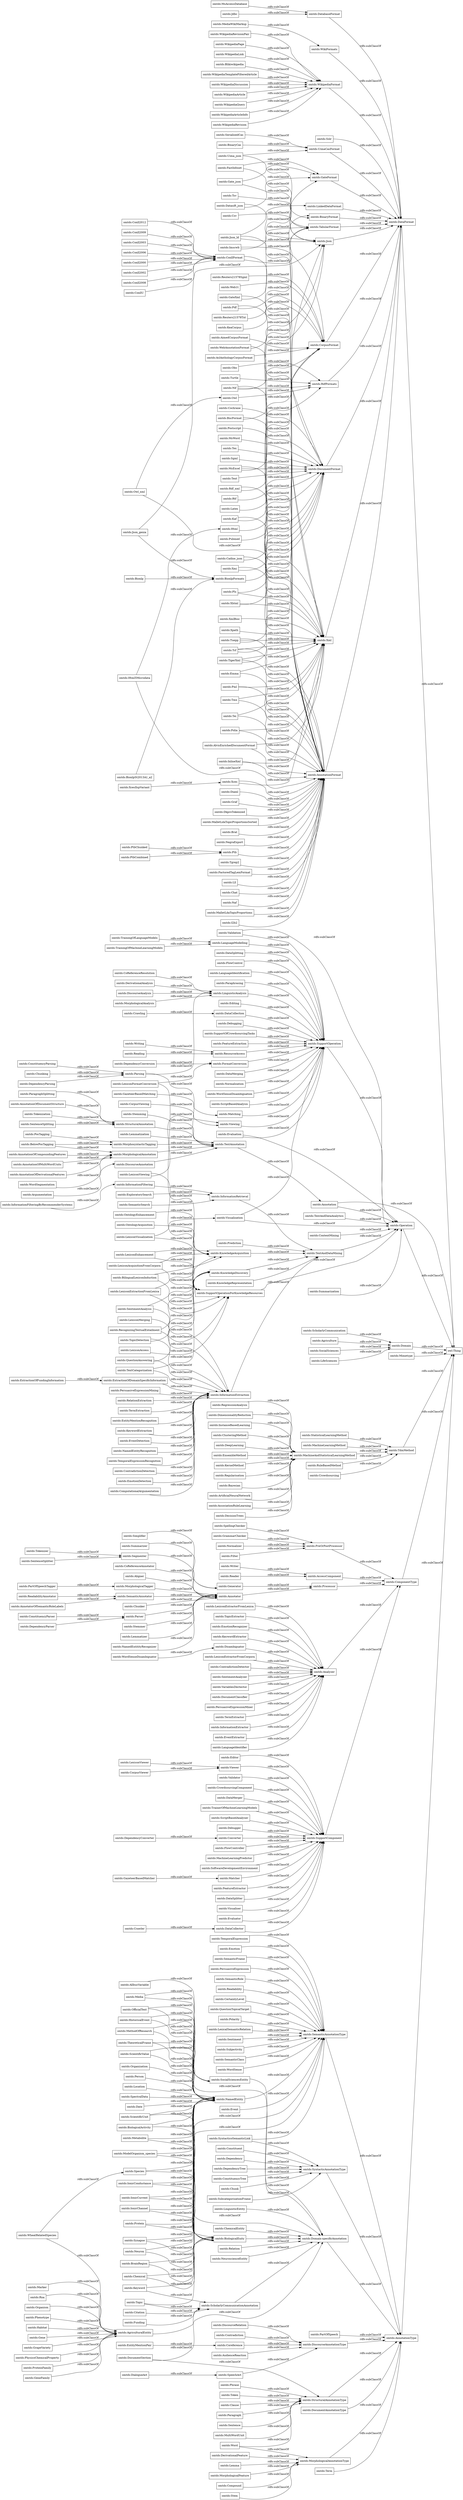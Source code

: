 digraph ar2dtool_diagram { 
rankdir=LR;
size="1000"
node [shape = rectangle, color="black"]; "omtds:DocumentSection" "omtds:Event" "omtds:MachineLearningMethod" "omtds:Reuters21578Txt" "omtds:BiologicalEnity" "omtds:Keyword" "omtds:AlvisEnrichedDocumentFormat" "omtds:Phenotype" "omtds:DecisionTrees" "omtds:MorphologicalAnalysis" "omtds:Owl" "omtds:Conll2003" "omtds:Stem" "omtds:DocumentClassifier" "omtds:Habitat" "omtds:DependencyParser" "omtds:TextAndDataMining" "omtds:Lll" "omtds:DataSplitting" "omtds:FlowControl" "omtds:GateXml" "omtds:SentimentAnalysis" "omtds:TemporalExpression" "omtds:Emotion" "omtds:LanguageIdentification" "omtds:PtbCombined" "omtds:ScientificUnit" "omtds:BiologicalActivity" "omtds:DiscourceRelation" "omtds:RegressionAnalysis" "omtds:Xhtml" "omtds:SemanticFrame" "omtds:Chunker" "omtds:Blikiwikipedia" "omtds:RecognizingTextualEntailment" "omtds:LexiconEnhancement" "omtds:PersuasiveExpression" "omtds:Chat" "omtds:PersuasiveExpressionMiner" "omtds:NamedEntityRecognition" "omtds:Constituent" "omtds:Cochrane" "omtds:Agriculture" "omtds:Tcf" "omtds:Parsing" "omtds:DocumentAnnotationType" "omtds:TermExtractor" "omtds:Paragraph" "omtds:Metabolite" "omtds:Kaf" "omtds:UimaCasFormat" "omtds:DataFormat" "omtds:DimensionalityReduction" "omtds:Media" "omtds:KeaCorpus" "omtds:WikipediaTemplateFilteredArticle" "omtds:SemanticRole" "omtds:GazeteerBasedMatcher" "omtds:Gate_json" "omtds:Generator" "omtds:Contradiction" "omtds:Naf" "omtds:AnnotationOfDocumentStructure" "omtds:SoftwareDevelopmentEnvironment" "omtds:SupportOperation" "omtds:Tsv" "omtds:Argumentation" "omtds:ExploratorySearch" "omtds:Conll2006" "omtds:Postscript" "omtds:Filter" "omtds:ModelOrganism_species" "omtds:Csv" "omtds:Parser" "omtds:ConstituencyParsing" "omtds:InformationExtractor" "omtds:AimedCorpusFormat" "omtds:SyntacticoSemanticLink" "omtds:Stemming" "omtds:ScholarlyCommunicationAnnotation" "omtds:Word" "omtds:Converter" "omtds:NamedEntity" "omtds:XcesIlspVariant" "omtds:Conll2000" "omtds:Paraphrasing" "omtds:DocumentFormat" "omtds:MalletLdaTopicProportions" "omtds:Sentence" "omtds:Gene" "omtds:Emma" "omtds:FeatureExtractor" "omtds:Operation" "omtds:Mimetype" "omtds:Chunk" "omtds:XmlBioc" "omtds:Stemmer" "omtds:WordSegmentation" "omtds:InformationRetrieval" "omtds:KnowledgeRepresentation" "omtds:Datasift_json" "omtds:AclAnthologyCorpusFormat" "omtds:ResourceAccess" "omtds:InformationExtraction" "omtds:ConstituencyParser" "omtds:TigerXml" "omtds:Reader" "omtds:LinkedDataFormat" "omtds:DiscourseAnnotationType" "omtds:Validation" "omtds:Tokenizer" "omtds:Lemmatizer" "omtds:Html" "omtds:NamedEntitityRecognizer" "omtds:InstanceBasedLearning" "omtds:TrainingOfMachineLearningModels" "omtds:DataSplitter" "omtds:Cadixe_json" "omtds:RuleBasedMethod" "omtds:Crowdsourcing" "omtds:IonicConductance" "omtds:Json_ld" "omtds:Diaml" "omtds:WikipediaDiscussion" "omtds:EntityMentionPair" "omtds:Disambiguator" "omtds:TemporalExpressionRecognition" "omtds:AgriculturalEntity" "omtds:SentenceSplitter" "omtds:PartOfSpeechTagger" "omtds:FastInfoset" "omtds:Term" "omtds:Visualiser" "omtds:Reuters21578Sgml" "omtds:TopicDetection" "omtds:Tex" "omtds:Readability" "omtds:NeuroscienceEntity" "omtds:Matching" "omtds:Segmenter" "omtds:ContradictionDetection" "omtds:Owl_xml" "omtds:Domain-specificAnnotation" "omtds:Organization" "omtds:EventExtractor" "omtds:LexiconViewer" "omtds:CorpusViewing" "omtds:CoReferenceAnnotator" "omtds:SpellingChecker" "omtds:GateFormat" "omtds:Aligner" "omtds:WordSenseDisambiguator" "omtds:Compound" "omtds:Tokenization" "omtds:GrapeVariety" "omtds:ClusteringMethod" "omtds:Conll2002" "omtds:MediaWikiMarkup" "omtds:LexiconAccess" "omtds:CoReferenceResolution" "omtds:Html5Microdata" "omtds:DatabaseFormat" "omtds:LexiconAcquisitionFromCorpora" "omtds:AnnotationOfCompoundingFeatures" "omtds:OfficialText" "omtds:LanguageIdentifier" "omtds:Debugging" "omtds:LexiconExtractorFromLexica" "omtds:PosTagging" "omtds:BilingualLexiconInduction" "omtds:Ptb" "omtds:Evaluator" "omtds:Processor" "omtds:LanguageModelling" "omtds:WikiFormats" "omtds:CertaintyLevel" "omtds:MachineAndStatisticalLearningMethod" "omtds:Pml" "omtds:AnnotationFormat" "omtds:Matcher" "omtds:PhysicoChemicalProperty" "omtds:SupportOfCrowdsourcingTasks" "omtds:QuestionTopicalTarget" "omtds:Polarity" "omtds:EmotionDetection" "omtds:Citation" "omtds:LexicalSemanticRelation" "omtds:WikipediaArticle" "omtds:Editor" "omtds:FeatureExtraction" "omtds:TopicExtractor" "omtds:DeepLearning" "omtds:DataCollector" "omtds:AccessComponent" "omtds:ComputationalArgumentation" "omtds:Conll2008" "omtds:IonicChannel" "omtds:ContentMining" "omtds:MorphologicalAnnotationType" "omtds:SubcategorizationFrame" "omtds:EnsembleMethod" "omtds:ProteinFamily" "omtds:TextCategorization" "omtds:StructuralAnnotation" "omtds:Imscwb" "omtds:WheatRelatedSpecies" "omtds:MsExcel" "omtds:GrammarChecker" "omtds:DialogueAct" "omtds:AnnotationOfMultiWordUnits" "omtds:Domain" "omtds:DependencyConversion" "omtds:FormatConversion" "omtds:QuestionAnswering" "omtds:Neuron" "omtds:Topic" "omtds:Person" "omtds:LinguisticEntity" "omtds:Lemmatization" "omtds:Summarizer" "omtds:WikipediaQuery" "omtds:LinguisticAnalysis" "omtds:SemanticSearch" "omtds:DerivationalAnalysis" "omtds:Xml" "omtds:Sentiment" "omtds:MorphosyntacticTagging" "omtds:WikipediaArticleInfo" "omtds:Nif" "omtds:WikipediaFormat" "omtds:SyntacticAnnotationType" "omtds:Writing" "omtds:TdmMethod" "omtds:Pubmed" "omtds:Xpath" "omtds:DerivationalFeature" "omtds:Chunking" "omtds:BinaryFormat" "omtds:Species" "omtds:Evaluation" "omtds:KernelMethod" "omtds:CorpusViewer" "omtds:LexiconViewing" "omtds:LexiconFormatConversion" "omtds:DiscourseAnalysis" "omtds:SupportOperationForKnowledgeResources" "omtds:Validator" "omtds:Regularisation" "omtds:InformationFiltering" "omtds:BinaryCas" "omtds:Xmi" "omtds:DiscourseAnnotation" "omtds:CrowdsourcingComponent" "omtds:Synapse" "omtds:SocialSciences" "omtds:EmotionRecognizer" "omtds:Viewer" "omtds:Jdbc" "omtds:Graf" "omtds:Json" "omtds:MorphologicalAnnotation" "omtds:MultiWordUnit" "omtds:WikipediaRevision" "omtds:ExtractionOfDomainSpecificInformation" "omtds:LexiconExtractionFromLexica" "omtds:Phrase" "omtds:Bayesian" "omtds:Simplifier" "omtds:Summarization" "omtds:TrainerOfMachineLearningModels" "omtds:WikipediaRevisionPair" "omtds:Annotation" "omtds:DataMerging" "omtds:GeneFamily" "omtds:Normalization" "omtds:Coreference" "omtds:BrainRegion" "omtds:KnowledgeAcquisition" "omtds:SupportComponent" "omtds:DkproTokenized" "omtds:StatisticalLearningMethod" "omtds:Lemma" "omtds:OntologyEnhancement" "omtds:MorphologicalFeature" "omtds:Location" "omtds:PartOfSpeech" "omtds:WordSenseDisambiguation" "omtds:Uima_json" "omtds:TextAnnotation" "omtds:PtbChunked" "omtds:WebAnnotationFormat" "omtds:KeywordExtractor" "omtds:Crawler" "omtds:RdfFormats" "omtds:PreOrPostProcessor" "omtds:OntologyAcquisition" "omtds:DependencyParsing" "omtds:Json_genia" "omtds:SemanticAnnotationType" "omtds:SerializedCas" "omtds:ExtractionOfFundingInformation" "omtds:Annotator" "omtds:ConllU" "omtds:MethodOfResearch" "omtds:HistoricalEvent" "omtds:Web1t" "omtds:Bionlp" "omtds:LexiconExtractorFromCorpora" "omtds:WikipediaPage" "omtds:Solr" "omtds:Tmx" "omtds:GazeteerBasedMatching" "omtds:ChemicalEntity" "omtds:PersuasiveExpressionMining" "omtds:Tei" "omtds:InformationFilteringByRecommenderSystems" "omtds:Xces" "omtds:Analyzer" "omtds:RelationExtraction" "omtds:TextAndDataAnalytics" "omtds:ScriptBasedAnalyser" "omtds:Brat" "omtds:Conll2012" "omtds:Normalizer" "omtds:TrainingOfLanguageModels" "omtds:Pls" "omtds:ScriptBasedAnalysis" "omtds:ArtificialNeuralNetwork" "omtds:Dependency" "omtds:Token" "omtds:ContradictionDetector" "omtds:Debugger" "omtds:DependencyConverter" "omtds:NegraExport" "omtds:Tgrep2" "omtds:TermExtraction" "omtds:SocialSciencesEntity" "omtds:ReadabilityAnnotator" "omtds:MorphologicalTagger" "omtds:AnnotationOfDerivationalFeatures" "omtds:Folia" "omtds:Protein" "omtds:KnowledgeDiscovery" "omtds:IonicCurrent" "omtds:MsAccessDatabase" "omtds:BionlpSt2013A1_a2" "omtds:DependencyTree" "omtds:Subjectivity" "omtds:TheoreticalFrame" "omtds:SentimentAnalyzer" "omtds:Crawling" "omtds:Conll2009" "omtds:Marker" "omtds:DataCollection" "omtds:EntityMentionRecognition" "omtds:Obo" "omtds:ScientificValue" "omtds:KeywordExtraction" "omtds:Viewing" "omtds:SentenceSplitting" "omtds:FlowController" "omtds:MsWord" "omtds:EventDetection" "omtds:SpectralData" "omtds:Turtle" "omtds:Rna" "omtds:FactoredTagLemFormat" "omtds:Chemical" "omtds:MachineLearningPredictor" "omtds:Date" "omtds:Funding" "omtds:SemanticClass" "omtds:Sgml" "omtds:AudienceReaction" "omtds:AssociationRuleLearning" "omtds:Text" "omtds:Tuepp" "omtds:BncFormat" "omtds:LexiconMerging" "omtds:SpeechAct" "omtds:I2b2" "omtds:Reading" "omtds:Rtf" "omtds:ConllFormat" "omtds:DataMerger" "omtds:AnnotationType" "omtds:SemanticAnnotator" "omtds:ComponentType" "omtds:BelowPosTagging" "omtds:LifeSciences" "omtds:VariablesDectector" "omtds:AnnotatorOfSemanticRoleLabels" "omtds:Editing" "omtds:StructuralAnnotationType" "omtds:Writer" "omtds:Visualization" "omtds:Latex" "omtds:ConstituencyTree" "omtds:LexiconVisualization" "omtds:Organism" "omtds:Prediction" "omtds:TabularFormat" "omtds:Pdf" "omtds:ScholarlyCommunication" "omtds:Clause" "omtds:AllbusVariable" "omtds:WordSense" "omtds:Rdf_xml" "omtds:InlineXml" "omtds:BionlpFormats" "omtds:CorpusFormat" "omtds:ParagraphSplitting" "omtds:WikipediaLink" "omtds:Relation" "omtds:MalletLdaTopicProportionsSorted" ; /*classes style*/
	"omtds:Sgml" -> "omtds:DocumentFormat" [ label = "rdfs:subClassOf" ];
	"omtds:Conll2003" -> "omtds:ConllFormat" [ label = "rdfs:subClassOf" ];
	"omtds:ContradictionDetection" -> "omtds:InformationExtraction" [ label = "rdfs:subClassOf" ];
	"omtds:ExtractionOfFundingInformation" -> "omtds:ExtractionOfDomainSpecificInformation" [ label = "rdfs:subClassOf" ];
	"omtds:CertaintyLevel" -> "omtds:SemanticAnnotationType" [ label = "rdfs:subClassOf" ];
	"omtds:GazeteerBasedMatching" -> "omtds:Matching" [ label = "rdfs:subClassOf" ];
	"omtds:ScholarlyCommunicationAnnotation" -> "omtds:Domain-specificAnnotation" [ label = "rdfs:subClassOf" ];
	"omtds:Bionlp" -> "omtds:BionlpFormats" [ label = "rdfs:subClassOf" ];
	"omtds:DatabaseFormat" -> "omtds:DataFormat" [ label = "rdfs:subClassOf" ];
	"omtds:EntityMentionPair" -> "omtds:Coreference" [ label = "rdfs:subClassOf" ];
	"omtds:WikipediaArticleInfo" -> "omtds:WikipediaFormat" [ label = "rdfs:subClassOf" ];
	"omtds:RecognizingTextualEntailment" -> "omtds:KnowledgeDiscovery" [ label = "rdfs:subClassOf" ];
	"omtds:RecognizingTextualEntailment" -> "omtds:InformationExtraction" [ label = "rdfs:subClassOf" ];
	"omtds:Solr" -> "omtds:DataFormat" [ label = "rdfs:subClassOf" ];
	"omtds:Reuters21578Sgml" -> "omtds:CorpusFormat" [ label = "rdfs:subClassOf" ];
	"omtds:BionlpFormats" -> "omtds:DocumentFormat" [ label = "rdfs:subClassOf" ];
	"omtds:InformationFilteringByRecommenderSystems" -> "omtds:InformationFiltering" [ label = "rdfs:subClassOf" ];
	"omtds:WikipediaQuery" -> "omtds:WikipediaFormat" [ label = "rdfs:subClassOf" ];
	"omtds:Csv" -> "omtds:TabularFormat" [ label = "rdfs:subClassOf" ];
	"omtds:KeaCorpus" -> "omtds:CorpusFormat" [ label = "rdfs:subClassOf" ];
	"omtds:Validation" -> "omtds:SupportOperation" [ label = "rdfs:subClassOf" ];
	"omtds:Validation" -> "omtds:Operation" [ label = "rdfs:subClassOf" ];
	"omtds:MachineAndStatisticalLearningMethod" -> "omtds:TdmMethod" [ label = "rdfs:subClassOf" ];
	"omtds:Stemming" -> "omtds:TextAnnotation" [ label = "rdfs:subClassOf" ];
	"omtds:LexicalSemanticRelation" -> "omtds:SemanticAnnotationType" [ label = "rdfs:subClassOf" ];
	"omtds:SupportComponent" -> "omtds:ComponentType" [ label = "rdfs:subClassOf" ];
	"omtds:WikipediaRevision" -> "omtds:WikipediaFormat" [ label = "rdfs:subClassOf" ];
	"omtds:ConllU" -> "omtds:ConllFormat" [ label = "rdfs:subClassOf" ];
	"omtds:AnnotationFormat" -> "omtds:DataFormat" [ label = "rdfs:subClassOf" ];
	"omtds:ScholarlyCommunication" -> "omtds:Domain" [ label = "rdfs:subClassOf" ];
	"omtds:Relation" -> "omtds:Domain-specificAnnotation" [ label = "rdfs:subClassOf" ];
	"omtds:FastInfoset" -> "omtds:GateFormat" [ label = "rdfs:subClassOf" ];
	"omtds:FastInfoset" -> "omtds:BinaryFormat" [ label = "rdfs:subClassOf" ];
	"omtds:LexiconExtractorFromLexica" -> "omtds:Analyzer" [ label = "rdfs:subClassOf" ];
	"omtds:MsAccessDatabase" -> "omtds:DatabaseFormat" [ label = "rdfs:subClassOf" ];
	"omtds:AnnotationOfDocumentStructure" -> "omtds:StructuralAnnotation" [ label = "rdfs:subClassOf" ];
	"omtds:Agriculture" -> "omtds:Domain" [ label = "rdfs:subClassOf" ];
	"omtds:Debugger" -> "omtds:SupportComponent" [ label = "rdfs:subClassOf" ];
	"omtds:LexiconMerging" -> "omtds:SupportOperationForKnowledgeResources" [ label = "rdfs:subClassOf" ];
	"omtds:ConllFormat" -> "omtds:TabularFormat" [ label = "rdfs:subClassOf" ];
	"omtds:ConllFormat" -> "omtds:AnnotationFormat" [ label = "rdfs:subClassOf" ];
	"omtds:Topic" -> "omtds:SemanticAnnotationType" [ label = "rdfs:subClassOf" ];
	"omtds:Topic" -> "omtds:ScholarlyCommunicationAnnotation" [ label = "rdfs:subClassOf" ];
	"omtds:RuleBasedMethod" -> "omtds:TdmMethod" [ label = "rdfs:subClassOf" ];
	"omtds:DiscourseAnnotation" -> "omtds:TextAnnotation" [ label = "rdfs:subClassOf" ];
	"omtds:DeepLearning" -> "omtds:MachineAndStatisticalLearningMethod" [ label = "rdfs:subClassOf" ];
	"omtds:Conll2009" -> "omtds:ConllFormat" [ label = "rdfs:subClassOf" ];
	"omtds:Rdf_xml" -> "omtds:Xml" [ label = "rdfs:subClassOf" ];
	"omtds:Rdf_xml" -> "omtds:RdfFormats" [ label = "rdfs:subClassOf" ];
	"omtds:AimedCorpusFormat" -> "omtds:CorpusFormat" [ label = "rdfs:subClassOf" ];
	"omtds:Editing" -> "omtds:SupportOperation" [ label = "rdfs:subClassOf" ];
	"omtds:LexiconExtractorFromCorpora" -> "omtds:Analyzer" [ label = "rdfs:subClassOf" ];
	"omtds:Crawling" -> "omtds:DataCollection" [ label = "rdfs:subClassOf" ];
	"omtds:DependencyParser" -> "omtds:Parser" [ label = "rdfs:subClassOf" ];
	"omtds:MorphologicalAnnotation" -> "omtds:TextAnnotation" [ label = "rdfs:subClassOf" ];
	"omtds:Lemma" -> "omtds:MorphologicalAnnotationType" [ label = "rdfs:subClassOf" ];
	"omtds:Web1t" -> "omtds:CorpusFormat" [ label = "rdfs:subClassOf" ];
	"omtds:SpectralData" -> "omtds:NamedEntity" [ label = "rdfs:subClassOf" ];
	"omtds:ConstituencyParsing" -> "omtds:Parsing" [ label = "rdfs:subClassOf" ];
	"omtds:Debugging" -> "omtds:SupportOperation" [ label = "rdfs:subClassOf" ];
	"omtds:TabularFormat" -> "omtds:DataFormat" [ label = "rdfs:subClassOf" ];
	"omtds:BilingualLexiconInduction" -> "omtds:SupportOperationForKnowledgeResources" [ label = "rdfs:subClassOf" ];
	"omtds:BilingualLexiconInduction" -> "omtds:KnowledgeAcquisition" [ label = "rdfs:subClassOf" ];
	"omtds:Crawler" -> "omtds:DataCollector" [ label = "rdfs:subClassOf" ];
	"omtds:PosTagging" -> "omtds:MorphosyntacticTagging" [ label = "rdfs:subClassOf" ];
	"omtds:KnowledgeRepresentation" -> "omtds:TextAndDataMining" [ label = "rdfs:subClassOf" ];
	"omtds:Tei" -> "omtds:Xml" [ label = "rdfs:subClassOf" ];
	"omtds:Tei" -> "omtds:AnnotationFormat" [ label = "rdfs:subClassOf" ];
	"omtds:Xhtml" -> "omtds:Xml" [ label = "rdfs:subClassOf" ];
	"omtds:Xhtml" -> "omtds:DocumentFormat" [ label = "rdfs:subClassOf" ];
	"omtds:SupportOperation" -> "omtds:Operation" [ label = "rdfs:subClassOf" ];
	"omtds:Media" -> "omtds:SocialSciencesEntity" [ label = "rdfs:subClassOf" ];
	"omtds:Media" -> "omtds:NamedEntity" [ label = "rdfs:subClassOf" ];
	"omtds:NamedEntityRecognition" -> "omtds:InformationExtraction" [ label = "rdfs:subClassOf" ];
	"omtds:InlineXml" -> "omtds:Xml" [ label = "rdfs:subClassOf" ];
	"omtds:InlineXml" -> "omtds:AnnotationFormat" [ label = "rdfs:subClassOf" ];
	"omtds:LexiconExtractionFromLexica" -> "omtds:SupportOperationForKnowledgeResources" [ label = "rdfs:subClassOf" ];
	"omtds:LexiconExtractionFromLexica" -> "omtds:KnowledgeAcquisition" [ label = "rdfs:subClassOf" ];
	"omtds:LexiconEnhancement" -> "omtds:SupportOperationForKnowledgeResources" [ label = "rdfs:subClassOf" ];
	"omtds:LexiconEnhancement" -> "omtds:KnowledgeAcquisition" [ label = "rdfs:subClassOf" ];
	"omtds:TdmMethod" -> "owl:Thing" [ label = "rdfs:subClassOf" ];
	"omtds:ScientificUnit" -> "omtds:NamedEntity" [ label = "rdfs:subClassOf" ];
	"omtds:ScientificUnit" -> "omtds:Domain-specificAnnotation" [ label = "rdfs:subClassOf" ];
	"omtds:MorphologicalAnalysis" -> "omtds:LinguisticAnalysis" [ label = "rdfs:subClassOf" ];
	"omtds:QuestionAnswering" -> "omtds:KnowledgeDiscovery" [ label = "rdfs:subClassOf" ];
	"omtds:QuestionAnswering" -> "omtds:InformationExtraction" [ label = "rdfs:subClassOf" ];
	"omtds:SerializedCas" -> "omtds:UimaCasFormat" [ label = "rdfs:subClassOf" ];
	"omtds:Term" -> "omtds:AnnotationType" [ label = "rdfs:subClassOf" ];
	"omtds:Gene" -> "omtds:AgriculturalEntity" [ label = "rdfs:subClassOf" ];
	"omtds:Stemmer" -> "omtds:Annotator" [ label = "rdfs:subClassOf" ];
	"omtds:OfficialText" -> "omtds:SocialSciencesEntity" [ label = "rdfs:subClassOf" ];
	"omtds:OfficialText" -> "omtds:NamedEntity" [ label = "rdfs:subClassOf" ];
	"omtds:Segmenter" -> "omtds:Annotator" [ label = "rdfs:subClassOf" ];
	"omtds:Neuron" -> "omtds:NamedEntity" [ label = "rdfs:subClassOf" ];
	"omtds:Neuron" -> "omtds:BiologicalEnity" [ label = "rdfs:subClassOf" ];
	"omtds:Tmx" -> "omtds:Xml" [ label = "rdfs:subClassOf" ];
	"omtds:Tmx" -> "omtds:AnnotationFormat" [ label = "rdfs:subClassOf" ];
	"omtds:Prediction" -> "omtds:TextAndDataMining" [ label = "rdfs:subClassOf" ];
	"omtds:MediaWikiMarkup" -> "omtds:WikiFormats" [ label = "rdfs:subClassOf" ];
	"omtds:Paragraph" -> "omtds:StructuralAnnotationType" [ label = "rdfs:subClassOf" ];
	"omtds:Graf" -> "omtds:AnnotationFormat" [ label = "rdfs:subClassOf" ];
	"omtds:ParagraphSplitting" -> "omtds:StructuralAnnotation" [ label = "rdfs:subClassOf" ];
	"omtds:MultiWordUnit" -> "omtds:StructuralAnnotationType" [ label = "rdfs:subClassOf" ];
	"omtds:WikiFormats" -> "omtds:DataFormat" [ label = "rdfs:subClassOf" ];
	"omtds:IonicChannel" -> "omtds:NamedEntity" [ label = "rdfs:subClassOf" ];
	"omtds:IonicChannel" -> "omtds:BiologicalEnity" [ label = "rdfs:subClassOf" ];
	"omtds:Habitat" -> "omtds:AgriculturalEntity" [ label = "rdfs:subClassOf" ];
	"omtds:SemanticRole" -> "omtds:SemanticAnnotationType" [ label = "rdfs:subClassOf" ];
	"omtds:I2b2" -> "omtds:AnnotationFormat" [ label = "rdfs:subClassOf" ];
	"omtds:DataFormat" -> "owl:Thing" [ label = "rdfs:subClassOf" ];
	"omtds:SemanticSearch" -> "omtds:InformationRetrieval" [ label = "rdfs:subClassOf" ];
	"omtds:Uima_json" -> "omtds:UimaCasFormat" [ label = "rdfs:subClassOf" ];
	"omtds:Uima_json" -> "omtds:Json" [ label = "rdfs:subClassOf" ];
	"omtds:Html" -> "omtds:DocumentFormat" [ label = "rdfs:subClassOf" ];
	"omtds:LinguisticEntity" -> "omtds:Domain-specificAnnotation" [ label = "rdfs:subClassOf" ];
	"omtds:LexiconVisualization" -> "omtds:Visualization" [ label = "rdfs:subClassOf" ];
	"omtds:LexiconVisualization" -> "omtds:SupportOperationForKnowledgeResources" [ label = "rdfs:subClassOf" ];
	"omtds:TermExtractor" -> "omtds:Analyzer" [ label = "rdfs:subClassOf" ];
	"omtds:Summarization" -> "omtds:Operation" [ label = "rdfs:subClassOf" ];
	"omtds:DimensionalityReduction" -> "omtds:MachineAndStatisticalLearningMethod" [ label = "rdfs:subClassOf" ];
	"omtds:Mimetype" -> "owl:Thing" [ label = "rdfs:subClassOf" ];
	"omtds:AlvisEnrichedDocumentFormat" -> "omtds:Xml" [ label = "rdfs:subClassOf" ];
	"omtds:AlvisEnrichedDocumentFormat" -> "omtds:AnnotationFormat" [ label = "rdfs:subClassOf" ];
	"omtds:BinaryCas" -> "omtds:UimaCasFormat" [ label = "rdfs:subClassOf" ];
	"omtds:Cadixe_json" -> "omtds:Json" [ label = "rdfs:subClassOf" ];
	"omtds:Cadixe_json" -> "omtds:AnnotationFormat" [ label = "rdfs:subClassOf" ];
	"omtds:WikipediaArticle" -> "omtds:WikipediaFormat" [ label = "rdfs:subClassOf" ];
	"omtds:TemporalExpressionRecognition" -> "omtds:InformationExtraction" [ label = "rdfs:subClassOf" ];
	"omtds:SentimentAnalysis" -> "omtds:KnowledgeDiscovery" [ label = "rdfs:subClassOf" ];
	"omtds:SentimentAnalysis" -> "omtds:InformationExtraction" [ label = "rdfs:subClassOf" ];
	"omtds:Evaluation" -> "omtds:SupportOperation" [ label = "rdfs:subClassOf" ];
	"omtds:Evaluation" -> "omtds:Operation" [ label = "rdfs:subClassOf" ];
	"omtds:Visualization" -> "omtds:SupportOperation" [ label = "rdfs:subClassOf" ];
	"omtds:Visualization" -> "omtds:Operation" [ label = "rdfs:subClassOf" ];
	"omtds:WikipediaRevisionPair" -> "omtds:WikipediaFormat" [ label = "rdfs:subClassOf" ];
	"omtds:Normalization" -> "omtds:SupportOperation" [ label = "rdfs:subClassOf" ];
	"omtds:Tcf" -> "omtds:Xml" [ label = "rdfs:subClassOf" ];
	"omtds:Tcf" -> "omtds:CorpusFormat" [ label = "rdfs:subClassOf" ];
	"omtds:Tcf" -> "omtds:AnnotationFormat" [ label = "rdfs:subClassOf" ];
	"omtds:GateFormat" -> "omtds:DataFormat" [ label = "rdfs:subClassOf" ];
	"omtds:Gate_json" -> "omtds:Json" [ label = "rdfs:subClassOf" ];
	"omtds:Gate_json" -> "omtds:GateFormat" [ label = "rdfs:subClassOf" ];
	"omtds:Analyzer" -> "omtds:ComponentType" [ label = "rdfs:subClassOf" ];
	"omtds:Emotion" -> "omtds:SemanticAnnotationType" [ label = "rdfs:subClassOf" ];
	"omtds:MsWord" -> "omtds:DocumentFormat" [ label = "rdfs:subClassOf" ];
	"omtds:Polarity" -> "omtds:SemanticAnnotationType" [ label = "rdfs:subClassOf" ];
	"omtds:AnnotationType" -> "owl:Thing" [ label = "rdfs:subClassOf" ];
	"omtds:SoftwareDevelopmentEnvironment" -> "omtds:SupportComponent" [ label = "rdfs:subClassOf" ];
	"omtds:LexiconAcquisitionFromCorpora" -> "omtds:SupportOperationForKnowledgeResources" [ label = "rdfs:subClassOf" ];
	"omtds:LexiconAcquisitionFromCorpora" -> "omtds:KnowledgeAcquisition" [ label = "rdfs:subClassOf" ];
	"omtds:TemporalExpression" -> "omtds:SemanticAnnotationType" [ label = "rdfs:subClassOf" ];
	"omtds:InformationRetrieval" -> "omtds:TextAndDataMining" [ label = "rdfs:subClassOf" ];
	"omtds:Viewing" -> "omtds:SupportOperation" [ label = "rdfs:subClassOf" ];
	"omtds:LinkedDataFormat" -> "omtds:DataFormat" [ label = "rdfs:subClassOf" ];
	"omtds:ReadabilityAnnotator" -> "omtds:SemanticAnnotator" [ label = "rdfs:subClassOf" ];
	"omtds:Xml" -> "omtds:DataFormat" [ label = "rdfs:subClassOf" ];
	"omtds:Phenotype" -> "omtds:AgriculturalEntity" [ label = "rdfs:subClassOf" ];
	"omtds:ProteinFamily" -> "omtds:AgriculturalEntity" [ label = "rdfs:subClassOf" ];
	"omtds:Citation" -> "omtds:ScholarlyCommunicationAnnotation" [ label = "rdfs:subClassOf" ];
	"omtds:Annotator" -> "omtds:Processor" [ label = "rdfs:subClassOf" ];
	"omtds:CorpusViewing" -> "omtds:Viewing" [ label = "rdfs:subClassOf" ];
	"omtds:SyntacticAnnotationType" -> "omtds:AnnotationType" [ label = "rdfs:subClassOf" ];
	"omtds:WikipediaDiscussion" -> "omtds:WikipediaFormat" [ label = "rdfs:subClassOf" ];
	"omtds:Pls" -> "omtds:Xml" [ label = "rdfs:subClassOf" ];
	"omtds:Pls" -> "omtds:DocumentFormat" [ label = "rdfs:subClassOf" ];
	"omtds:TopicDetection" -> "omtds:KnowledgeDiscovery" [ label = "rdfs:subClassOf" ];
	"omtds:TopicDetection" -> "omtds:InformationExtraction" [ label = "rdfs:subClassOf" ];
	"omtds:Marker" -> "omtds:AgriculturalEntity" [ label = "rdfs:subClassOf" ];
	"omtds:Event" -> "omtds:SemanticAnnotationType" [ label = "rdfs:subClassOf" ];
	"omtds:MachineLearningMethod" -> "omtds:TdmMethod" [ label = "rdfs:subClassOf" ];
	"omtds:OntologyAcquisition" -> "omtds:KnowledgeAcquisition" [ label = "rdfs:subClassOf" ];
	"omtds:WordSegmentation" -> "omtds:MorphologicalAnnotation" [ label = "rdfs:subClassOf" ];
	"omtds:TextAndDataMining" -> "omtds:Operation" [ label = "rdfs:subClassOf" ];
	"omtds:Keyword" -> "omtds:SemanticAnnotationType" [ label = "rdfs:subClassOf" ];
	"omtds:Keyword" -> "omtds:ScholarlyCommunicationAnnotation" [ label = "rdfs:subClassOf" ];
	"omtds:Reuters21578Txt" -> "omtds:CorpusFormat" [ label = "rdfs:subClassOf" ];
	"omtds:SyntacticoSemanticLink" -> "omtds:SyntacticAnnotationType" [ label = "rdfs:subClassOf" ];
	"omtds:SyntacticoSemanticLink" -> "omtds:SemanticAnnotationType" [ label = "rdfs:subClassOf" ];
	"omtds:Writing" -> "omtds:ResourceAccess" [ label = "rdfs:subClassOf" ];
	"omtds:KeywordExtractor" -> "omtds:Analyzer" [ label = "rdfs:subClassOf" ];
	"omtds:Imscwb" -> "omtds:TabularFormat" [ label = "rdfs:subClassOf" ];
	"omtds:Imscwb" -> "omtds:CorpusFormat" [ label = "rdfs:subClassOf" ];
	"omtds:Writer" -> "omtds:AccessComponent" [ label = "rdfs:subClassOf" ];
	"omtds:ModelOrganism_species" -> "omtds:NamedEntity" [ label = "rdfs:subClassOf" ];
	"omtds:ModelOrganism_species" -> "omtds:BiologicalEnity" [ label = "rdfs:subClassOf" ];
	"omtds:DocumentClassifier" -> "omtds:Analyzer" [ label = "rdfs:subClassOf" ];
	"omtds:DiscourseAnnotationType" -> "omtds:AnnotationType" [ label = "rdfs:subClassOf" ];
	"omtds:Stem" -> "omtds:MorphologicalAnnotationType" [ label = "rdfs:subClassOf" ];
	"omtds:Generator" -> "omtds:Processor" [ label = "rdfs:subClassOf" ];
	"omtds:RelationExtraction" -> "omtds:InformationExtraction" [ label = "rdfs:subClassOf" ];
	"omtds:SemanticAnnotationType" -> "omtds:AnnotationType" [ label = "rdfs:subClassOf" ];
	"omtds:Processor" -> "omtds:ComponentType" [ label = "rdfs:subClassOf" ];
	"omtds:Obo" -> "omtds:RdfFormats" [ label = "rdfs:subClassOf" ];
	"omtds:NeuroscienceEntity" -> "omtds:Domain-specificAnnotation" [ label = "rdfs:subClassOf" ];
	"omtds:ContradictionDetector" -> "omtds:Analyzer" [ label = "rdfs:subClassOf" ];
	"omtds:EventDetection" -> "omtds:InformationExtraction" [ label = "rdfs:subClassOf" ];
	"omtds:AnnotatorOfSemanticRoleLabels" -> "omtds:SemanticAnnotator" [ label = "rdfs:subClassOf" ];
	"omtds:Reader" -> "omtds:AccessComponent" [ label = "rdfs:subClassOf" ];
	"omtds:DkproTokenized" -> "omtds:AnnotationFormat" [ label = "rdfs:subClassOf" ];
	"omtds:Contradiction" -> "omtds:DiscourseAnnotationType" [ label = "rdfs:subClassOf" ];
	"omtds:IonicCurrent" -> "omtds:NamedEntity" [ label = "rdfs:subClassOf" ];
	"omtds:IonicCurrent" -> "omtds:BiologicalEnity" [ label = "rdfs:subClassOf" ];
	"omtds:Datasift_json" -> "omtds:Json" [ label = "rdfs:subClassOf" ];
	"omtds:Datasift_json" -> "omtds:GateFormat" [ label = "rdfs:subClassOf" ];
	"omtds:Rtf" -> "omtds:DocumentFormat" [ label = "rdfs:subClassOf" ];
	"omtds:DataCollector" -> "omtds:SupportComponent" [ label = "rdfs:subClassOf" ];
	"omtds:SubcategorizationFrame" -> "omtds:SyntacticAnnotationType" [ label = "rdfs:subClassOf" ];
	"omtds:Diaml" -> "omtds:AnnotationFormat" [ label = "rdfs:subClassOf" ];
	"omtds:BncFormat" -> "omtds:Xml" [ label = "rdfs:subClassOf" ];
	"omtds:BncFormat" -> "omtds:CorpusFormat" [ label = "rdfs:subClassOf" ];
	"omtds:Date" -> "omtds:NamedEntity" [ label = "rdfs:subClassOf" ];
	"omtds:PartOfSpeech" -> "omtds:AnnotationType" [ label = "rdfs:subClassOf" ];
	"omtds:Tokenizer" -> "omtds:Segmenter" [ label = "rdfs:subClassOf" ];
	"omtds:StructuralAnnotationType" -> "omtds:AnnotationType" [ label = "rdfs:subClassOf" ];
	"omtds:ConstituencyTree" -> "omtds:SyntacticAnnotationType" [ label = "rdfs:subClassOf" ];
	"omtds:ComputationalArgumentation" -> "omtds:InformationExtraction" [ label = "rdfs:subClassOf" ];
	"omtds:TheoreticalFrame" -> "omtds:SocialSciencesEntity" [ label = "rdfs:subClassOf" ];
	"omtds:TheoreticalFrame" -> "omtds:NamedEntity" [ label = "rdfs:subClassOf" ];
	"omtds:Constituent" -> "omtds:SyntacticAnnotationType" [ label = "rdfs:subClassOf" ];
	"omtds:Sentence" -> "omtds:StructuralAnnotationType" [ label = "rdfs:subClassOf" ];
	"omtds:Text" -> "omtds:DocumentFormat" [ label = "rdfs:subClassOf" ];
	"omtds:CorpusViewer" -> "omtds:Viewer" [ label = "rdfs:subClassOf" ];
	"omtds:SentimentAnalyzer" -> "omtds:Analyzer" [ label = "rdfs:subClassOf" ];
	"omtds:EnsembleMethod" -> "omtds:MachineAndStatisticalLearningMethod" [ label = "rdfs:subClassOf" ];
	"omtds:GeneFamily" -> "omtds:AgriculturalEntity" [ label = "rdfs:subClassOf" ];
	"omtds:Simplifier" -> "omtds:Generator" [ label = "rdfs:subClassOf" ];
	"omtds:MalletLdaTopicProportionsSorted" -> "omtds:AnnotationFormat" [ label = "rdfs:subClassOf" ];
	"omtds:Protein" -> "omtds:NamedEntity" [ label = "rdfs:subClassOf" ];
	"omtds:Protein" -> "omtds:BiologicalEnity" [ label = "rdfs:subClassOf" ];
	"omtds:Conll2000" -> "omtds:ConllFormat" [ label = "rdfs:subClassOf" ];
	"omtds:BrainRegion" -> "omtds:NamedEntity" [ label = "rdfs:subClassOf" ];
	"omtds:BrainRegion" -> "omtds:BiologicalEnity" [ label = "rdfs:subClassOf" ];
	"omtds:VariablesDectector" -> "omtds:Analyzer" [ label = "rdfs:subClassOf" ];
	"omtds:CoReferenceResolution" -> "omtds:LinguisticAnalysis" [ label = "rdfs:subClassOf" ];
	"omtds:Chunking" -> "omtds:Parsing" [ label = "rdfs:subClassOf" ];
	"omtds:DocumentFormat" -> "omtds:DataFormat" [ label = "rdfs:subClassOf" ];
	"omtds:Compound" -> "omtds:MorphologicalAnnotationType" [ label = "rdfs:subClassOf" ];
	"omtds:Disambiguator" -> "omtds:Analyzer" [ label = "rdfs:subClassOf" ];
	"omtds:WikipediaPage" -> "omtds:WikipediaFormat" [ label = "rdfs:subClassOf" ];
	"omtds:DependencyConversion" -> "omtds:FormatConversion" [ label = "rdfs:subClassOf" ];
	"omtds:QuestionTopicalTarget" -> "omtds:SemanticAnnotationType" [ label = "rdfs:subClassOf" ];
	"omtds:ExploratorySearch" -> "omtds:InformationRetrieval" [ label = "rdfs:subClassOf" ];
	"omtds:Filter" -> "omtds:PreOrPostProcessor" [ label = "rdfs:subClassOf" ];
	"omtds:Lemmatization" -> "omtds:TextAnnotation" [ label = "rdfs:subClassOf" ];
	"omtds:Conll2012" -> "omtds:ConllFormat" [ label = "rdfs:subClassOf" ];
	"omtds:InformationExtractor" -> "omtds:Analyzer" [ label = "rdfs:subClassOf" ];
	"omtds:Naf" -> "omtds:AnnotationFormat" [ label = "rdfs:subClassOf" ];
	"omtds:DataCollection" -> "omtds:SupportOperation" [ label = "rdfs:subClassOf" ];
	"omtds:Lemmatizer" -> "omtds:Annotator" [ label = "rdfs:subClassOf" ];
	"omtds:OntologyEnhancement" -> "omtds:KnowledgeAcquisition" [ label = "rdfs:subClassOf" ];
	"omtds:SpeechAct" -> "omtds:DiscourseAnnotationType" [ label = "rdfs:subClassOf" ];
	"omtds:MorphosyntacticTagging" -> "omtds:TextAnnotation" [ label = "rdfs:subClassOf" ];
	"omtds:SemanticAnnotator" -> "omtds:Annotator" [ label = "rdfs:subClassOf" ];
	"omtds:Dependency" -> "omtds:SyntacticAnnotationType" [ label = "rdfs:subClassOf" ];
	"omtds:Rna" -> "omtds:AgriculturalEntity" [ label = "rdfs:subClassOf" ];
	"omtds:Visualiser" -> "omtds:SupportComponent" [ label = "rdfs:subClassOf" ];
	"omtds:Postscript" -> "omtds:DocumentFormat" [ label = "rdfs:subClassOf" ];
	"omtds:MalletLdaTopicProportions" -> "omtds:AnnotationFormat" [ label = "rdfs:subClassOf" ];
	"omtds:Viewer" -> "omtds:SupportComponent" [ label = "rdfs:subClassOf" ];
	"omtds:GrammarChecker" -> "omtds:PreOrPostProcessor" [ label = "rdfs:subClassOf" ];
	"omtds:Ptb" -> "omtds:AnnotationFormat" [ label = "rdfs:subClassOf" ];
	"omtds:Converter" -> "omtds:SupportComponent" [ label = "rdfs:subClassOf" ];
	"omtds:PersuasiveExpressionMining" -> "omtds:InformationExtraction" [ label = "rdfs:subClassOf" ];
	"omtds:InformationExtraction" -> "omtds:TextAndDataMining" [ label = "rdfs:subClassOf" ];
	"omtds:Crowdsourcing" -> "omtds:TdmMethod" [ label = "rdfs:subClassOf" ];
	"omtds:DiscourceRelation" -> "omtds:DiscourseAnnotationType" [ label = "rdfs:subClassOf" ];
	"omtds:WordSenseDisambiguator" -> "omtds:Disambiguator" [ label = "rdfs:subClassOf" ];
	"omtds:ClusteringMethod" -> "omtds:MachineAndStatisticalLearningMethod" [ label = "rdfs:subClassOf" ];
	"omtds:GateXml" -> "omtds:Xml" [ label = "rdfs:subClassOf" ];
	"omtds:GateXml" -> "omtds:GateFormat" [ label = "rdfs:subClassOf" ];
	"omtds:SupportOperationForKnowledgeResources" -> "omtds:Operation" [ label = "rdfs:subClassOf" ];
	"omtds:FlowController" -> "omtds:SupportComponent" [ label = "rdfs:subClassOf" ];
	"omtds:LinguisticAnalysis" -> "omtds:SupportOperation" [ label = "rdfs:subClassOf" ];
	"omtds:TextCategorization" -> "omtds:InformationExtraction" [ label = "rdfs:subClassOf" ];
	"omtds:TextCategorization" -> "omtds:KnowledgeDiscovery" [ label = "rdfs:subClassOf" ];
	"omtds:DerivationalFeature" -> "omtds:MorphologicalAnnotationType" [ label = "rdfs:subClassOf" ];
	"omtds:WikipediaLink" -> "omtds:WikipediaFormat" [ label = "rdfs:subClassOf" ];
	"omtds:Conll2006" -> "omtds:ConllFormat" [ label = "rdfs:subClassOf" ];
	"omtds:KnowledgeDiscovery" -> "omtds:TextAndDataMining" [ label = "rdfs:subClassOf" ];
	"omtds:CrowdsourcingComponent" -> "omtds:SupportComponent" [ label = "rdfs:subClassOf" ];
	"omtds:Tgrep2" -> "omtds:AnnotationFormat" [ label = "rdfs:subClassOf" ];
	"omtds:ChemicalEntity" -> "omtds:Domain-specificAnnotation" [ label = "rdfs:subClassOf" ];
	"omtds:AgriculturalEntity" -> "omtds:Domain-specificAnnotation" [ label = "rdfs:subClassOf" ];
	"omtds:Matcher" -> "omtds:SupportComponent" [ label = "rdfs:subClassOf" ];
	"omtds:AnnotationOfMultiWordUnits" -> "omtds:MorphologicalAnnotation" [ label = "rdfs:subClassOf" ];
	"omtds:Editor" -> "omtds:SupportComponent" [ label = "rdfs:subClassOf" ];
	"omtds:Domain" -> "owl:Thing" [ label = "rdfs:subClassOf" ];
	"omtds:Token" -> "omtds:StructuralAnnotationType" [ label = "rdfs:subClassOf" ];
	"omtds:SentenceSplitting" -> "omtds:StructuralAnnotation" [ label = "rdfs:subClassOf" ];
	"omtds:Validator" -> "omtds:SupportComponent" [ label = "rdfs:subClassOf" ];
	"omtds:WebAnnotationFormat" -> "omtds:Json" [ label = "rdfs:subClassOf" ];
	"omtds:WebAnnotationFormat" -> "omtds:AnnotationFormat" [ label = "rdfs:subClassOf" ];
	"omtds:TrainingOfMachineLearningModels" -> "omtds:LanguageModelling" [ label = "rdfs:subClassOf" ];
	"omtds:TrainerOfMachineLearningModels" -> "omtds:SupportComponent" [ label = "rdfs:subClassOf" ];
	"omtds:PersuasiveExpression" -> "omtds:SemanticAnnotationType" [ label = "rdfs:subClassOf" ];
	"omtds:Matching" -> "omtds:SupportOperation" [ label = "rdfs:subClassOf" ];
	"omtds:ExtractionOfDomainSpecificInformation" -> "omtds:InformationExtraction" [ label = "rdfs:subClassOf" ];
	"omtds:NamedEntity" -> "omtds:SemanticAnnotationType" [ label = "rdfs:subClassOf" ];
	"omtds:AnnotationOfDerivationalFeatures" -> "omtds:MorphologicalAnnotation" [ label = "rdfs:subClassOf" ];
	"omtds:MethodOfResearch" -> "omtds:SocialSciencesEntity" [ label = "rdfs:subClassOf" ];
	"omtds:MethodOfResearch" -> "omtds:NamedEntity" [ label = "rdfs:subClassOf" ];
	"omtds:WheatRelatedSpecies" -> "omtds:Species" [ label = "rdfs:subClassOf" ];
	"omtds:WheatRelatedSpecies" -> "omtds:AgriculturalEntity" [ label = "rdfs:subClassOf" ];
	"omtds:Reading" -> "omtds:ResourceAccess" [ label = "rdfs:subClassOf" ];
	"omtds:Parser" -> "omtds:Annotator" [ label = "rdfs:subClassOf" ];
	"omtds:Subjectivity" -> "omtds:SemanticAnnotationType" [ label = "rdfs:subClassOf" ];
	"omtds:Clause" -> "omtds:StructuralAnnotationType" [ label = "rdfs:subClassOf" ];
	"omtds:Cochrane" -> "omtds:DocumentFormat" [ label = "rdfs:subClassOf" ];
	"omtds:AssociationRuleLearning" -> "omtds:MachineAndStatisticalLearningMethod" [ label = "rdfs:subClassOf" ];
	"omtds:ScriptBasedAnalysis" -> "omtds:SupportOperation" [ label = "rdfs:subClassOf" ];
	"omtds:SemanticFrame" -> "omtds:SemanticAnnotationType" [ label = "rdfs:subClassOf" ];
	"omtds:CoReferenceAnnotator" -> "omtds:Annotator" [ label = "rdfs:subClassOf" ];
	"omtds:Annotation" -> "owl:Thing" [ label = "rdfs:subClassOf" ];
	"omtds:Annotation" -> "omtds:Operation" [ label = "rdfs:subClassOf" ];
	"omtds:Pdf" -> "omtds:DocumentFormat" [ label = "rdfs:subClassOf" ];
	"omtds:Pdf" -> "omtds:BinaryFormat" [ label = "rdfs:subClassOf" ];
	"omtds:DependencyTree" -> "omtds:SyntacticAnnotationType" [ label = "rdfs:subClassOf" ];
	"omtds:InstanceBasedLearning" -> "omtds:MachineAndStatisticalLearningMethod" [ label = "rdfs:subClassOf" ];
	"omtds:Json_ld" -> "omtds:LinkedDataFormat" [ label = "rdfs:subClassOf" ];
	"omtds:Json_ld" -> "omtds:Json" [ label = "rdfs:subClassOf" ];
	"omtds:Json_ld" -> "omtds:DocumentFormat" [ label = "rdfs:subClassOf" ];
	"omtds:Funding" -> "omtds:ScholarlyCommunicationAnnotation" [ label = "rdfs:subClassOf" ];
	"omtds:TextAndDataAnalytics" -> "omtds:Operation" [ label = "rdfs:subClassOf" ];
	"omtds:Sentiment" -> "omtds:SemanticAnnotationType" [ label = "rdfs:subClassOf" ];
	"omtds:AclAnthologyCorpusFormat" -> "omtds:CorpusFormat" [ label = "rdfs:subClassOf" ];
	"omtds:MorphologicalTagger" -> "omtds:Annotator" [ label = "rdfs:subClassOf" ];
	"omtds:MsExcel" -> "omtds:TabularFormat" [ label = "rdfs:subClassOf" ];
	"omtds:MsExcel" -> "omtds:DocumentFormat" [ label = "rdfs:subClassOf" ];
	"omtds:MsExcel" -> "omtds:AnnotationFormat" [ label = "rdfs:subClassOf" ];
	"omtds:MorphologicalFeature" -> "omtds:MorphologicalAnnotationType" [ label = "rdfs:subClassOf" ];
	"omtds:Tokenization" -> "omtds:StructuralAnnotation" [ label = "rdfs:subClassOf" ];
	"omtds:Brat" -> "omtds:AnnotationFormat" [ label = "rdfs:subClassOf" ];
	"omtds:RdfFormats" -> "omtds:DataFormat" [ label = "rdfs:subClassOf" ];
	"omtds:Phrase" -> "omtds:StructuralAnnotationType" [ label = "rdfs:subClassOf" ];
	"omtds:ComponentType" -> "owl:Thing" [ label = "rdfs:subClassOf" ];
	"omtds:Domain-specificAnnotation" -> "omtds:AnnotationType" [ label = "rdfs:subClassOf" ];
	"omtds:DiscourseAnalysis" -> "omtds:LinguisticAnalysis" [ label = "rdfs:subClassOf" ];
	"omtds:Folia" -> "omtds:Xml" [ label = "rdfs:subClassOf" ];
	"omtds:Folia" -> "omtds:AnnotationFormat" [ label = "rdfs:subClassOf" ];
	"omtds:Xpath" -> "omtds:Xml" [ label = "rdfs:subClassOf" ];
	"omtds:AnnotationOfCompoundingFeatures" -> "omtds:MorphologicalAnnotation" [ label = "rdfs:subClassOf" ];
	"omtds:Aligner" -> "omtds:Annotator" [ label = "rdfs:subClassOf" ];
	"omtds:DataMerger" -> "omtds:SupportComponent" [ label = "rdfs:subClassOf" ];
	"omtds:Person" -> "omtds:NamedEntity" [ label = "rdfs:subClassOf" ];
	"omtds:SupportOfCrowdsourcingTasks" -> "omtds:SupportOperation" [ label = "rdfs:subClassOf" ];
	"omtds:Paraphrasing" -> "omtds:SupportOperation" [ label = "rdfs:subClassOf" ];
	"omtds:Pml" -> "omtds:Xml" [ label = "rdfs:subClassOf" ];
	"omtds:Pml" -> "omtds:AnnotationFormat" [ label = "rdfs:subClassOf" ];
	"omtds:Chunk" -> "omtds:SyntacticAnnotationType" [ label = "rdfs:subClassOf" ];
	"omtds:DecisionTrees" -> "omtds:MachineAndStatisticalLearningMethod" [ label = "rdfs:subClassOf" ];
	"omtds:DocumentAnnotationType" -> "omtds:AnnotationType" [ label = "rdfs:subClassOf" ];
	"omtds:BelowPosTagging" -> "omtds:MorphosyntacticTagging" [ label = "rdfs:subClassOf" ];
	"omtds:BelowPosTagging" -> "omtds:MorphologicalAnnotation" [ label = "rdfs:subClassOf" ];
	"omtds:LexiconViewing" -> "omtds:Viewing" [ label = "rdfs:subClassOf" ];
	"omtds:LexiconViewing" -> "omtds:SupportOperationForKnowledgeResources" [ label = "rdfs:subClassOf" ];
	"omtds:DataSplitter" -> "omtds:SupportComponent" [ label = "rdfs:subClassOf" ];
	"omtds:DerivationalAnalysis" -> "omtds:LinguisticAnalysis" [ label = "rdfs:subClassOf" ];
	"omtds:TermExtraction" -> "omtds:InformationExtraction" [ label = "rdfs:subClassOf" ];
	"omtds:AccessComponent" -> "omtds:ComponentType" [ label = "rdfs:subClassOf" ];
	"omtds:XcesIlspVariant" -> "omtds:Xces" [ label = "rdfs:subClassOf" ];
	"omtds:Jdbc" -> "omtds:DatabaseFormat" [ label = "rdfs:subClassOf" ];
	"omtds:Word" -> "omtds:StructuralAnnotationType" [ label = "rdfs:subClassOf" ];
	"omtds:Word" -> "omtds:MorphologicalAnnotationType" [ label = "rdfs:subClassOf" ];
	"omtds:WordSense" -> "omtds:SemanticAnnotationType" [ label = "rdfs:subClassOf" ];
	"omtds:WikipediaFormat" -> "omtds:DataFormat" [ label = "rdfs:subClassOf" ];
	"omtds:Lll" -> "omtds:AnnotationFormat" [ label = "rdfs:subClassOf" ];
	"omtds:KernelMethod" -> "omtds:MachineAndStatisticalLearningMethod" [ label = "rdfs:subClassOf" ];
	"omtds:Chat" -> "omtds:AnnotationFormat" [ label = "rdfs:subClassOf" ];
	"omtds:ConstituencyParser" -> "omtds:Parser" [ label = "rdfs:subClassOf" ];
	"omtds:Emma" -> "omtds:Xml" [ label = "rdfs:subClassOf" ];
	"omtds:Emma" -> "omtds:AnnotationFormat" [ label = "rdfs:subClassOf" ];
	"omtds:Readability" -> "omtds:SemanticAnnotationType" [ label = "rdfs:subClassOf" ];
	"omtds:AllbusVariable" -> "omtds:SocialSciencesEntity" [ label = "rdfs:subClassOf" ];
	"omtds:Evaluator" -> "omtds:SupportComponent" [ label = "rdfs:subClassOf" ];
	"omtds:PhysicoChemicalProperty" -> "omtds:AgriculturalEntity" [ label = "rdfs:subClassOf" ];
	"omtds:Xmi" -> "omtds:Xml" [ label = "rdfs:subClassOf" ];
	"omtds:Xmi" -> "omtds:DocumentFormat" [ label = "rdfs:subClassOf" ];
	"omtds:DataMerging" -> "omtds:SupportOperation" [ label = "rdfs:subClassOf" ];
	"omtds:GazeteerBasedMatcher" -> "omtds:Matcher" [ label = "rdfs:subClassOf" ];
	"omtds:FeatureExtraction" -> "omtds:SupportOperation" [ label = "rdfs:subClassOf" ];
	"omtds:Organization" -> "omtds:NamedEntity" [ label = "rdfs:subClassOf" ];
	"omtds:WikipediaTemplateFilteredArticle" -> "omtds:WikipediaFormat" [ label = "rdfs:subClassOf" ];
	"omtds:MachineLearningPredictor" -> "omtds:SupportComponent" [ label = "rdfs:subClassOf" ];
	"omtds:EntityMentionRecognition" -> "omtds:InformationExtraction" [ label = "rdfs:subClassOf" ];
	"omtds:Owl" -> "omtds:RdfFormats" [ label = "rdfs:subClassOf" ];
	"omtds:Kaf" -> "omtds:Json" [ label = "rdfs:subClassOf" ];
	"omtds:Kaf" -> "omtds:AnnotationFormat" [ label = "rdfs:subClassOf" ];
	"omtds:Xces" -> "omtds:Xml" [ label = "rdfs:subClassOf" ];
	"omtds:Xces" -> "omtds:AnnotationFormat" [ label = "rdfs:subClassOf" ];
	"omtds:Latex" -> "omtds:DocumentFormat" [ label = "rdfs:subClassOf" ];
	"omtds:ArtificialNeuralNetwork" -> "omtds:MachineAndStatisticalLearningMethod" [ label = "rdfs:subClassOf" ];
	"omtds:ScriptBasedAnalyser" -> "omtds:SupportComponent" [ label = "rdfs:subClassOf" ];
	"omtds:Normalizer" -> "omtds:PreOrPostProcessor" [ label = "rdfs:subClassOf" ];
	"omtds:Chemical" -> "omtds:NamedEntity" [ label = "rdfs:subClassOf" ];
	"omtds:Chemical" -> "omtds:BiologicalEnity" [ label = "rdfs:subClassOf" ];
	"omtds:DependencyParsing" -> "omtds:Parsing" [ label = "rdfs:subClassOf" ];
	"omtds:BinaryFormat" -> "omtds:DataFormat" [ label = "rdfs:subClassOf" ];
	"omtds:KnowledgeAcquisition" -> "omtds:TextAndDataMining" [ label = "rdfs:subClassOf" ];
	"omtds:Synapse" -> "omtds:NamedEntity" [ label = "rdfs:subClassOf" ];
	"omtds:Synapse" -> "omtds:BiologicalEnity" [ label = "rdfs:subClassOf" ];
	"omtds:DialogueAct" -> "omtds:SpeechAct" [ label = "rdfs:subClassOf" ];
	"omtds:PtbCombined" -> "omtds:Ptb" [ label = "rdfs:subClassOf" ];
	"omtds:Nif" -> "omtds:RdfFormats" [ label = "rdfs:subClassOf" ];
	"omtds:Nif" -> "omtds:CorpusFormat" [ label = "rdfs:subClassOf" ];
	"omtds:Nif" -> "omtds:AnnotationFormat" [ label = "rdfs:subClassOf" ];
	"omtds:LanguageIdentifier" -> "omtds:Analyzer" [ label = "rdfs:subClassOf" ];
	"omtds:BiologicalActivity" -> "omtds:NamedEntity" [ label = "rdfs:subClassOf" ];
	"omtds:BiologicalActivity" -> "omtds:BiologicalEnity" [ label = "rdfs:subClassOf" ];
	"omtds:Tsv" -> "omtds:TabularFormat" [ label = "rdfs:subClassOf" ];
	"omtds:LexiconViewer" -> "omtds:Viewer" [ label = "rdfs:subClassOf" ];
	"omtds:LexiconAccess" -> "omtds:SupportOperationForKnowledgeResources" [ label = "rdfs:subClassOf" ];
	"omtds:BiologicalEnity" -> "omtds:Domain-specificAnnotation" [ label = "rdfs:subClassOf" ];
	"omtds:NegraExport" -> "omtds:AnnotationFormat" [ label = "rdfs:subClassOf" ];
	"omtds:SpellingChecker" -> "omtds:PreOrPostProcessor" [ label = "rdfs:subClassOf" ];
	"omtds:Bayesian" -> "omtds:MachineAndStatisticalLearningMethod" [ label = "rdfs:subClassOf" ];
	"omtds:Conll2002" -> "omtds:ConllFormat" [ label = "rdfs:subClassOf" ];
	"omtds:PersuasiveExpressionMiner" -> "omtds:Analyzer" [ label = "rdfs:subClassOf" ];
	"omtds:LanguageModelling" -> "omtds:SupportOperation" [ label = "rdfs:subClassOf" ];
	"omtds:Regularisation" -> "omtds:MachineAndStatisticalLearningMethod" [ label = "rdfs:subClassOf" ];
	"omtds:TopicExtractor" -> "omtds:Analyzer" [ label = "rdfs:subClassOf" ];
	"omtds:IonicConductance" -> "omtds:NamedEntity" [ label = "rdfs:subClassOf" ];
	"omtds:IonicConductance" -> "omtds:BiologicalEnity" [ label = "rdfs:subClassOf" ];
	"omtds:Turtle" -> "omtds:RdfFormats" [ label = "rdfs:subClassOf" ];
	"omtds:InformationFiltering" -> "omtds:InformationRetrieval" [ label = "rdfs:subClassOf" ];
	"omtds:Organism" -> "omtds:AgriculturalEntity" [ label = "rdfs:subClassOf" ];
	"omtds:GrapeVariety" -> "omtds:AgriculturalEntity" [ label = "rdfs:subClassOf" ];
	"omtds:DependencyConverter" -> "omtds:Converter" [ label = "rdfs:subClassOf" ];
	"omtds:Summarizer" -> "omtds:Generator" [ label = "rdfs:subClassOf" ];
	"omtds:XmlBioc" -> "omtds:Xml" [ label = "rdfs:subClassOf" ];
	"omtds:PreOrPostProcessor" -> "omtds:ComponentType" [ label = "rdfs:subClassOf" ];
	"omtds:NamedEntitityRecognizer" -> "omtds:Annotator" [ label = "rdfs:subClassOf" ];
	"omtds:FeatureExtractor" -> "omtds:SupportComponent" [ label = "rdfs:subClassOf" ];
	"omtds:DataSplitting" -> "omtds:SupportOperation" [ label = "rdfs:subClassOf" ];
	"omtds:HistoricalEvent" -> "omtds:SocialSciencesEntity" [ label = "rdfs:subClassOf" ];
	"omtds:HistoricalEvent" -> "omtds:NamedEntity" [ label = "rdfs:subClassOf" ];
	"omtds:SocialSciences" -> "omtds:Domain" [ label = "rdfs:subClassOf" ];
	"omtds:DocumentSection" -> "omtds:StructuralAnnotationType" [ label = "rdfs:subClassOf" ];
	"omtds:DocumentSection" -> "omtds:ScholarlyCommunicationAnnotation" [ label = "rdfs:subClassOf" ];
	"omtds:Species" -> "omtds:NamedEntity" [ label = "rdfs:subClassOf" ];
	"omtds:Species" -> "omtds:BiologicalEnity" [ label = "rdfs:subClassOf" ];
	"omtds:Tex" -> "omtds:DocumentFormat" [ label = "rdfs:subClassOf" ];
	"omtds:Coreference" -> "omtds:DiscourseAnnotationType" [ label = "rdfs:subClassOf" ];
	"omtds:EventExtractor" -> "omtds:Analyzer" [ label = "rdfs:subClassOf" ];
	"omtds:FactoredTagLemFormat" -> "omtds:AnnotationFormat" [ label = "rdfs:subClassOf" ];
	"omtds:BionlpSt2013A1_a2" -> "omtds:BionlpFormats" [ label = "rdfs:subClassOf" ];
	"omtds:Json_genia" -> "omtds:Json" [ label = "rdfs:subClassOf" ];
	"omtds:Json_genia" -> "omtds:BionlpFormats" [ label = "rdfs:subClassOf" ];
	"omtds:Pubmed" -> "omtds:DocumentFormat" [ label = "rdfs:subClassOf" ];
	"omtds:CorpusFormat" -> "omtds:DataFormat" [ label = "rdfs:subClassOf" ];
	"omtds:LifeSciences" -> "omtds:Domain" [ label = "rdfs:subClassOf" ];
	"omtds:SentenceSplitter" -> "omtds:Segmenter" [ label = "rdfs:subClassOf" ];
	"omtds:TextAnnotation" -> "omtds:Annotation" [ label = "rdfs:subClassOf" ];
	"omtds:TrainingOfLanguageModels" -> "omtds:LanguageModelling" [ label = "rdfs:subClassOf" ];
	"omtds:StatisticalLearningMethod" -> "omtds:TdmMethod" [ label = "rdfs:subClassOf" ];
	"omtds:Conll2008" -> "omtds:ConllFormat" [ label = "rdfs:subClassOf" ];
	"omtds:EmotionRecognizer" -> "omtds:Analyzer" [ label = "rdfs:subClassOf" ];
	"omtds:SemanticClass" -> "omtds:SemanticAnnotationType" [ label = "rdfs:subClassOf" ];
	"omtds:RegressionAnalysis" -> "omtds:MachineAndStatisticalLearningMethod" [ label = "rdfs:subClassOf" ];
	"omtds:EmotionDetection" -> "omtds:InformationExtraction" [ label = "rdfs:subClassOf" ];
	"omtds:Argumentation" -> "omtds:DiscourseAnnotation" [ label = "rdfs:subClassOf" ];
	"omtds:FormatConversion" -> "omtds:SupportOperation" [ label = "rdfs:subClassOf" ];
	"omtds:Chunker" -> "omtds:Annotator" [ label = "rdfs:subClassOf" ];
	"omtds:MorphologicalAnnotationType" -> "omtds:AnnotationType" [ label = "rdfs:subClassOf" ];
	"omtds:SocialSciencesEntity" -> "omtds:Domain-specificAnnotation" [ label = "rdfs:subClassOf" ];
	"omtds:Tuepp" -> "omtds:Xml" [ label = "rdfs:subClassOf" ];
	"omtds:Tuepp" -> "omtds:CorpusFormat" [ label = "rdfs:subClassOf" ];
	"omtds:Tuepp" -> "omtds:AnnotationFormat" [ label = "rdfs:subClassOf" ];
	"omtds:PartOfSpeechTagger" -> "omtds:MorphologicalTagger" [ label = "rdfs:subClassOf" ];
	"omtds:TigerXml" -> "omtds:CorpusFormat" [ label = "rdfs:subClassOf" ];
	"omtds:TigerXml" -> "omtds:AnnotationFormat" [ label = "rdfs:subClassOf" ];
	"omtds:TigerXml" -> "omtds:Xml" [ label = "rdfs:subClassOf" ];
	"omtds:PtbChunked" -> "omtds:Ptb" [ label = "rdfs:subClassOf" ];
	"omtds:Parsing" -> "omtds:TextAnnotation" [ label = "rdfs:subClassOf" ];
	"omtds:Parsing" -> "omtds:LinguisticAnalysis" [ label = "rdfs:subClassOf" ];
	"omtds:LanguageIdentification" -> "omtds:SupportOperation" [ label = "rdfs:subClassOf" ];
	"omtds:StructuralAnnotation" -> "omtds:TextAnnotation" [ label = "rdfs:subClassOf" ];
	"omtds:Blikiwikipedia" -> "omtds:WikipediaFormat" [ label = "rdfs:subClassOf" ];
	"omtds:Location" -> "omtds:NamedEntity" [ label = "rdfs:subClassOf" ];
	"omtds:FlowControl" -> "omtds:SupportOperation" [ label = "rdfs:subClassOf" ];
	"omtds:ResourceAccess" -> "omtds:SupportOperation" [ label = "rdfs:subClassOf" ];
	"omtds:KeywordExtraction" -> "omtds:InformationExtraction" [ label = "rdfs:subClassOf" ];
	"omtds:Html5Microdata" -> "omtds:Html" [ label = "rdfs:subClassOf" ];
	"omtds:Html5Microdata" -> "omtds:AnnotationFormat" [ label = "rdfs:subClassOf" ];
	"omtds:WordSenseDisambiguation" -> "omtds:SupportOperation" [ label = "rdfs:subClassOf" ];
	"omtds:ContentMining" -> "omtds:Operation" [ label = "rdfs:subClassOf" ];
	"omtds:Json" -> "omtds:DataFormat" [ label = "rdfs:subClassOf" ];
	"omtds:Operation" -> "owl:Thing" [ label = "rdfs:subClassOf" ];
	"omtds:LexiconFormatConversion" -> "omtds:SupportOperationForKnowledgeResources" [ label = "rdfs:subClassOf" ];
	"omtds:LexiconFormatConversion" -> "omtds:FormatConversion" [ label = "rdfs:subClassOf" ];
	"omtds:UimaCasFormat" -> "omtds:DataFormat" [ label = "rdfs:subClassOf" ];
	"omtds:Owl_xml" -> "omtds:Xml" [ label = "rdfs:subClassOf" ];
	"omtds:Owl_xml" -> "omtds:Owl" [ label = "rdfs:subClassOf" ];
	"omtds:Metabolite" -> "omtds:NamedEntity" [ label = "rdfs:subClassOf" ];
	"omtds:Metabolite" -> "omtds:BiologicalEnity" [ label = "rdfs:subClassOf" ];
	"omtds:AudienceReaction" -> "omtds:DiscourseAnnotationType" [ label = "rdfs:subClassOf" ];
	"omtds:ScientificValue" -> "omtds:NamedEntity" [ label = "rdfs:subClassOf" ];
	"omtds:ScientificValue" -> "omtds:Domain-specificAnnotation" [ label = "rdfs:subClassOf" ];

}
